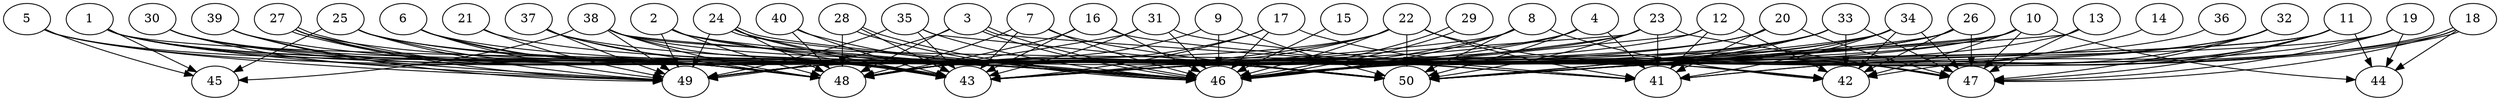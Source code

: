 // DAG automatically generated by daggen at Thu Oct  3 14:07:56 2019
// ./daggen --dot -n 50 --ccr 0.5 --fat 0.9 --regular 0.5 --density 0.9 --mindata 5242880 --maxdata 52428800 
digraph G {
  1 [size="34723840", alpha="0.10", expect_size="17361920"] 
  1 -> 43 [size ="17361920"]
  1 -> 45 [size ="17361920"]
  1 -> 46 [size ="17361920"]
  1 -> 48 [size ="17361920"]
  1 -> 49 [size ="17361920"]
  1 -> 50 [size ="17361920"]
  2 [size="67684352", alpha="0.04", expect_size="33842176"] 
  2 -> 42 [size ="33842176"]
  2 -> 43 [size ="33842176"]
  2 -> 46 [size ="33842176"]
  2 -> 48 [size ="33842176"]
  2 -> 49 [size ="33842176"]
  3 [size="65052672", alpha="0.00", expect_size="32526336"] 
  3 -> 41 [size ="32526336"]
  3 -> 46 [size ="32526336"]
  3 -> 46 [size ="32526336"]
  3 -> 48 [size ="32526336"]
  3 -> 49 [size ="32526336"]
  4 [size="93808640", alpha="0.18", expect_size="46904320"] 
  4 -> 41 [size ="46904320"]
  4 -> 46 [size ="46904320"]
  4 -> 49 [size ="46904320"]
  4 -> 50 [size ="46904320"]
  5 [size="82182144", alpha="0.09", expect_size="41091072"] 
  5 -> 45 [size ="41091072"]
  5 -> 46 [size ="41091072"]
  5 -> 48 [size ="41091072"]
  5 -> 49 [size ="41091072"]
  6 [size="29861888", alpha="0.06", expect_size="14930944"] 
  6 -> 43 [size ="14930944"]
  6 -> 48 [size ="14930944"]
  6 -> 49 [size ="14930944"]
  6 -> 50 [size ="14930944"]
  7 [size="19712000", alpha="0.15", expect_size="9856000"] 
  7 -> 43 [size ="9856000"]
  7 -> 46 [size ="9856000"]
  7 -> 48 [size ="9856000"]
  7 -> 50 [size ="9856000"]
  8 [size="93493248", alpha="0.07", expect_size="46746624"] 
  8 -> 42 [size ="46746624"]
  8 -> 43 [size ="46746624"]
  8 -> 46 [size ="46746624"]
  8 -> 48 [size ="46746624"]
  8 -> 50 [size ="46746624"]
  9 [size="74471424", alpha="0.05", expect_size="37235712"] 
  9 -> 46 [size ="37235712"]
  9 -> 48 [size ="37235712"]
  9 -> 50 [size ="37235712"]
  10 [size="97232896", alpha="0.20", expect_size="48616448"] 
  10 -> 42 [size ="48616448"]
  10 -> 44 [size ="48616448"]
  10 -> 46 [size ="48616448"]
  10 -> 47 [size ="48616448"]
  10 -> 48 [size ="48616448"]
  10 -> 49 [size ="48616448"]
  10 -> 50 [size ="48616448"]
  11 [size="48324608", alpha="0.04", expect_size="24162304"] 
  11 -> 41 [size ="24162304"]
  11 -> 42 [size ="24162304"]
  11 -> 43 [size ="24162304"]
  11 -> 44 [size ="24162304"]
  11 -> 47 [size ="24162304"]
  11 -> 48 [size ="24162304"]
  12 [size="94218240", alpha="0.01", expect_size="47109120"] 
  12 -> 41 [size ="47109120"]
  12 -> 42 [size ="47109120"]
  12 -> 46 [size ="47109120"]
  12 -> 49 [size ="47109120"]
  13 [size="19234816", alpha="0.02", expect_size="9617408"] 
  13 -> 43 [size ="9617408"]
  13 -> 47 [size ="9617408"]
  13 -> 50 [size ="9617408"]
  14 [size="19380224", alpha="0.10", expect_size="9690112"] 
  14 -> 50 [size ="9690112"]
  15 [size="10631168", alpha="0.10", expect_size="5315584"] 
  15 -> 46 [size ="5315584"]
  16 [size="54259712", alpha="0.11", expect_size="27129856"] 
  16 -> 41 [size ="27129856"]
  16 -> 43 [size ="27129856"]
  16 -> 46 [size ="27129856"]
  16 -> 48 [size ="27129856"]
  17 [size="81577984", alpha="0.13", expect_size="40788992"] 
  17 -> 42 [size ="40788992"]
  17 -> 43 [size ="40788992"]
  17 -> 46 [size ="40788992"]
  17 -> 48 [size ="40788992"]
  18 [size="56918016", alpha="0.17", expect_size="28459008"] 
  18 -> 44 [size ="28459008"]
  18 -> 46 [size ="28459008"]
  18 -> 46 [size ="28459008"]
  18 -> 47 [size ="28459008"]
  18 -> 50 [size ="28459008"]
  19 [size="88236032", alpha="0.13", expect_size="44118016"] 
  19 -> 43 [size ="44118016"]
  19 -> 44 [size ="44118016"]
  19 -> 46 [size ="44118016"]
  19 -> 47 [size ="44118016"]
  20 [size="17836032", alpha="0.11", expect_size="8918016"] 
  20 -> 41 [size ="8918016"]
  20 -> 43 [size ="8918016"]
  20 -> 47 [size ="8918016"]
  20 -> 49 [size ="8918016"]
  21 [size="16605184", alpha="0.15", expect_size="8302592"] 
  21 -> 49 [size ="8302592"]
  21 -> 50 [size ="8302592"]
  22 [size="37550080", alpha="0.10", expect_size="18775040"] 
  22 -> 41 [size ="18775040"]
  22 -> 43 [size ="18775040"]
  22 -> 46 [size ="18775040"]
  22 -> 47 [size ="18775040"]
  22 -> 48 [size ="18775040"]
  22 -> 49 [size ="18775040"]
  22 -> 50 [size ="18775040"]
  23 [size="43534336", alpha="0.17", expect_size="21767168"] 
  23 -> 41 [size ="21767168"]
  23 -> 43 [size ="21767168"]
  23 -> 46 [size ="21767168"]
  23 -> 47 [size ="21767168"]
  23 -> 49 [size ="21767168"]
  23 -> 50 [size ="21767168"]
  24 [size="52269056", alpha="0.02", expect_size="26134528"] 
  24 -> 43 [size ="26134528"]
  24 -> 46 [size ="26134528"]
  24 -> 46 [size ="26134528"]
  24 -> 48 [size ="26134528"]
  24 -> 49 [size ="26134528"]
  24 -> 50 [size ="26134528"]
  25 [size="98848768", alpha="0.02", expect_size="49424384"] 
  25 -> 43 [size ="49424384"]
  25 -> 45 [size ="49424384"]
  25 -> 46 [size ="49424384"]
  25 -> 49 [size ="49424384"]
  25 -> 50 [size ="49424384"]
  26 [size="53426176", alpha="0.06", expect_size="26713088"] 
  26 -> 42 [size ="26713088"]
  26 -> 43 [size ="26713088"]
  26 -> 46 [size ="26713088"]
  26 -> 47 [size ="26713088"]
  26 -> 48 [size ="26713088"]
  26 -> 50 [size ="26713088"]
  27 [size="10618880", alpha="0.12", expect_size="5309440"] 
  27 -> 43 [size ="5309440"]
  27 -> 43 [size ="5309440"]
  27 -> 46 [size ="5309440"]
  27 -> 48 [size ="5309440"]
  27 -> 49 [size ="5309440"]
  28 [size="70600704", alpha="0.15", expect_size="35300352"] 
  28 -> 43 [size ="35300352"]
  28 -> 46 [size ="35300352"]
  28 -> 46 [size ="35300352"]
  28 -> 48 [size ="35300352"]
  29 [size="57528320", alpha="0.12", expect_size="28764160"] 
  29 -> 46 [size ="28764160"]
  29 -> 46 [size ="28764160"]
  30 [size="24801280", alpha="0.08", expect_size="12400640"] 
  30 -> 43 [size ="12400640"]
  30 -> 46 [size ="12400640"]
  30 -> 48 [size ="12400640"]
  30 -> 49 [size ="12400640"]
  31 [size="78073856", alpha="0.11", expect_size="39036928"] 
  31 -> 41 [size ="39036928"]
  31 -> 43 [size ="39036928"]
  31 -> 46 [size ="39036928"]
  31 -> 48 [size ="39036928"]
  32 [size="52842496", alpha="0.13", expect_size="26421248"] 
  32 -> 41 [size ="26421248"]
  32 -> 46 [size ="26421248"]
  32 -> 47 [size ="26421248"]
  32 -> 50 [size ="26421248"]
  33 [size="100677632", alpha="0.16", expect_size="50338816"] 
  33 -> 42 [size ="50338816"]
  33 -> 43 [size ="50338816"]
  33 -> 46 [size ="50338816"]
  33 -> 47 [size ="50338816"]
  33 -> 49 [size ="50338816"]
  33 -> 50 [size ="50338816"]
  34 [size="87406592", alpha="0.01", expect_size="43703296"] 
  34 -> 41 [size ="43703296"]
  34 -> 42 [size ="43703296"]
  34 -> 46 [size ="43703296"]
  34 -> 47 [size ="43703296"]
  34 -> 48 [size ="43703296"]
  34 -> 49 [size ="43703296"]
  34 -> 50 [size ="43703296"]
  35 [size="96348160", alpha="0.06", expect_size="48174080"] 
  35 -> 43 [size ="48174080"]
  35 -> 46 [size ="48174080"]
  35 -> 49 [size ="48174080"]
  35 -> 50 [size ="48174080"]
  36 [size="104833024", alpha="0.00", expect_size="52416512"] 
  36 -> 50 [size ="52416512"]
  37 [size="37863424", alpha="0.10", expect_size="18931712"] 
  37 -> 43 [size ="18931712"]
  37 -> 48 [size ="18931712"]
  37 -> 49 [size ="18931712"]
  37 -> 50 [size ="18931712"]
  38 [size="93413376", alpha="0.09", expect_size="46706688"] 
  38 -> 43 [size ="46706688"]
  38 -> 45 [size ="46706688"]
  38 -> 46 [size ="46706688"]
  38 -> 47 [size ="46706688"]
  38 -> 48 [size ="46706688"]
  38 -> 49 [size ="46706688"]
  38 -> 50 [size ="46706688"]
  39 [size="71372800", alpha="0.05", expect_size="35686400"] 
  39 -> 48 [size ="35686400"]
  39 -> 49 [size ="35686400"]
  39 -> 50 [size ="35686400"]
  40 [size="35733504", alpha="0.02", expect_size="17866752"] 
  40 -> 43 [size ="17866752"]
  40 -> 48 [size ="17866752"]
  40 -> 50 [size ="17866752"]
  41 [size="73240576", alpha="0.00", expect_size="36620288"] 
  42 [size="32991232", alpha="0.05", expect_size="16495616"] 
  43 [size="93089792", alpha="0.16", expect_size="46544896"] 
  44 [size="73545728", alpha="0.16", expect_size="36772864"] 
  45 [size="77627392", alpha="0.15", expect_size="38813696"] 
  46 [size="11104256", alpha="0.03", expect_size="5552128"] 
  47 [size="12126208", alpha="0.11", expect_size="6063104"] 
  48 [size="57413632", alpha="0.12", expect_size="28706816"] 
  49 [size="99031040", alpha="0.02", expect_size="49515520"] 
  50 [size="25980928", alpha="0.16", expect_size="12990464"] 
}
